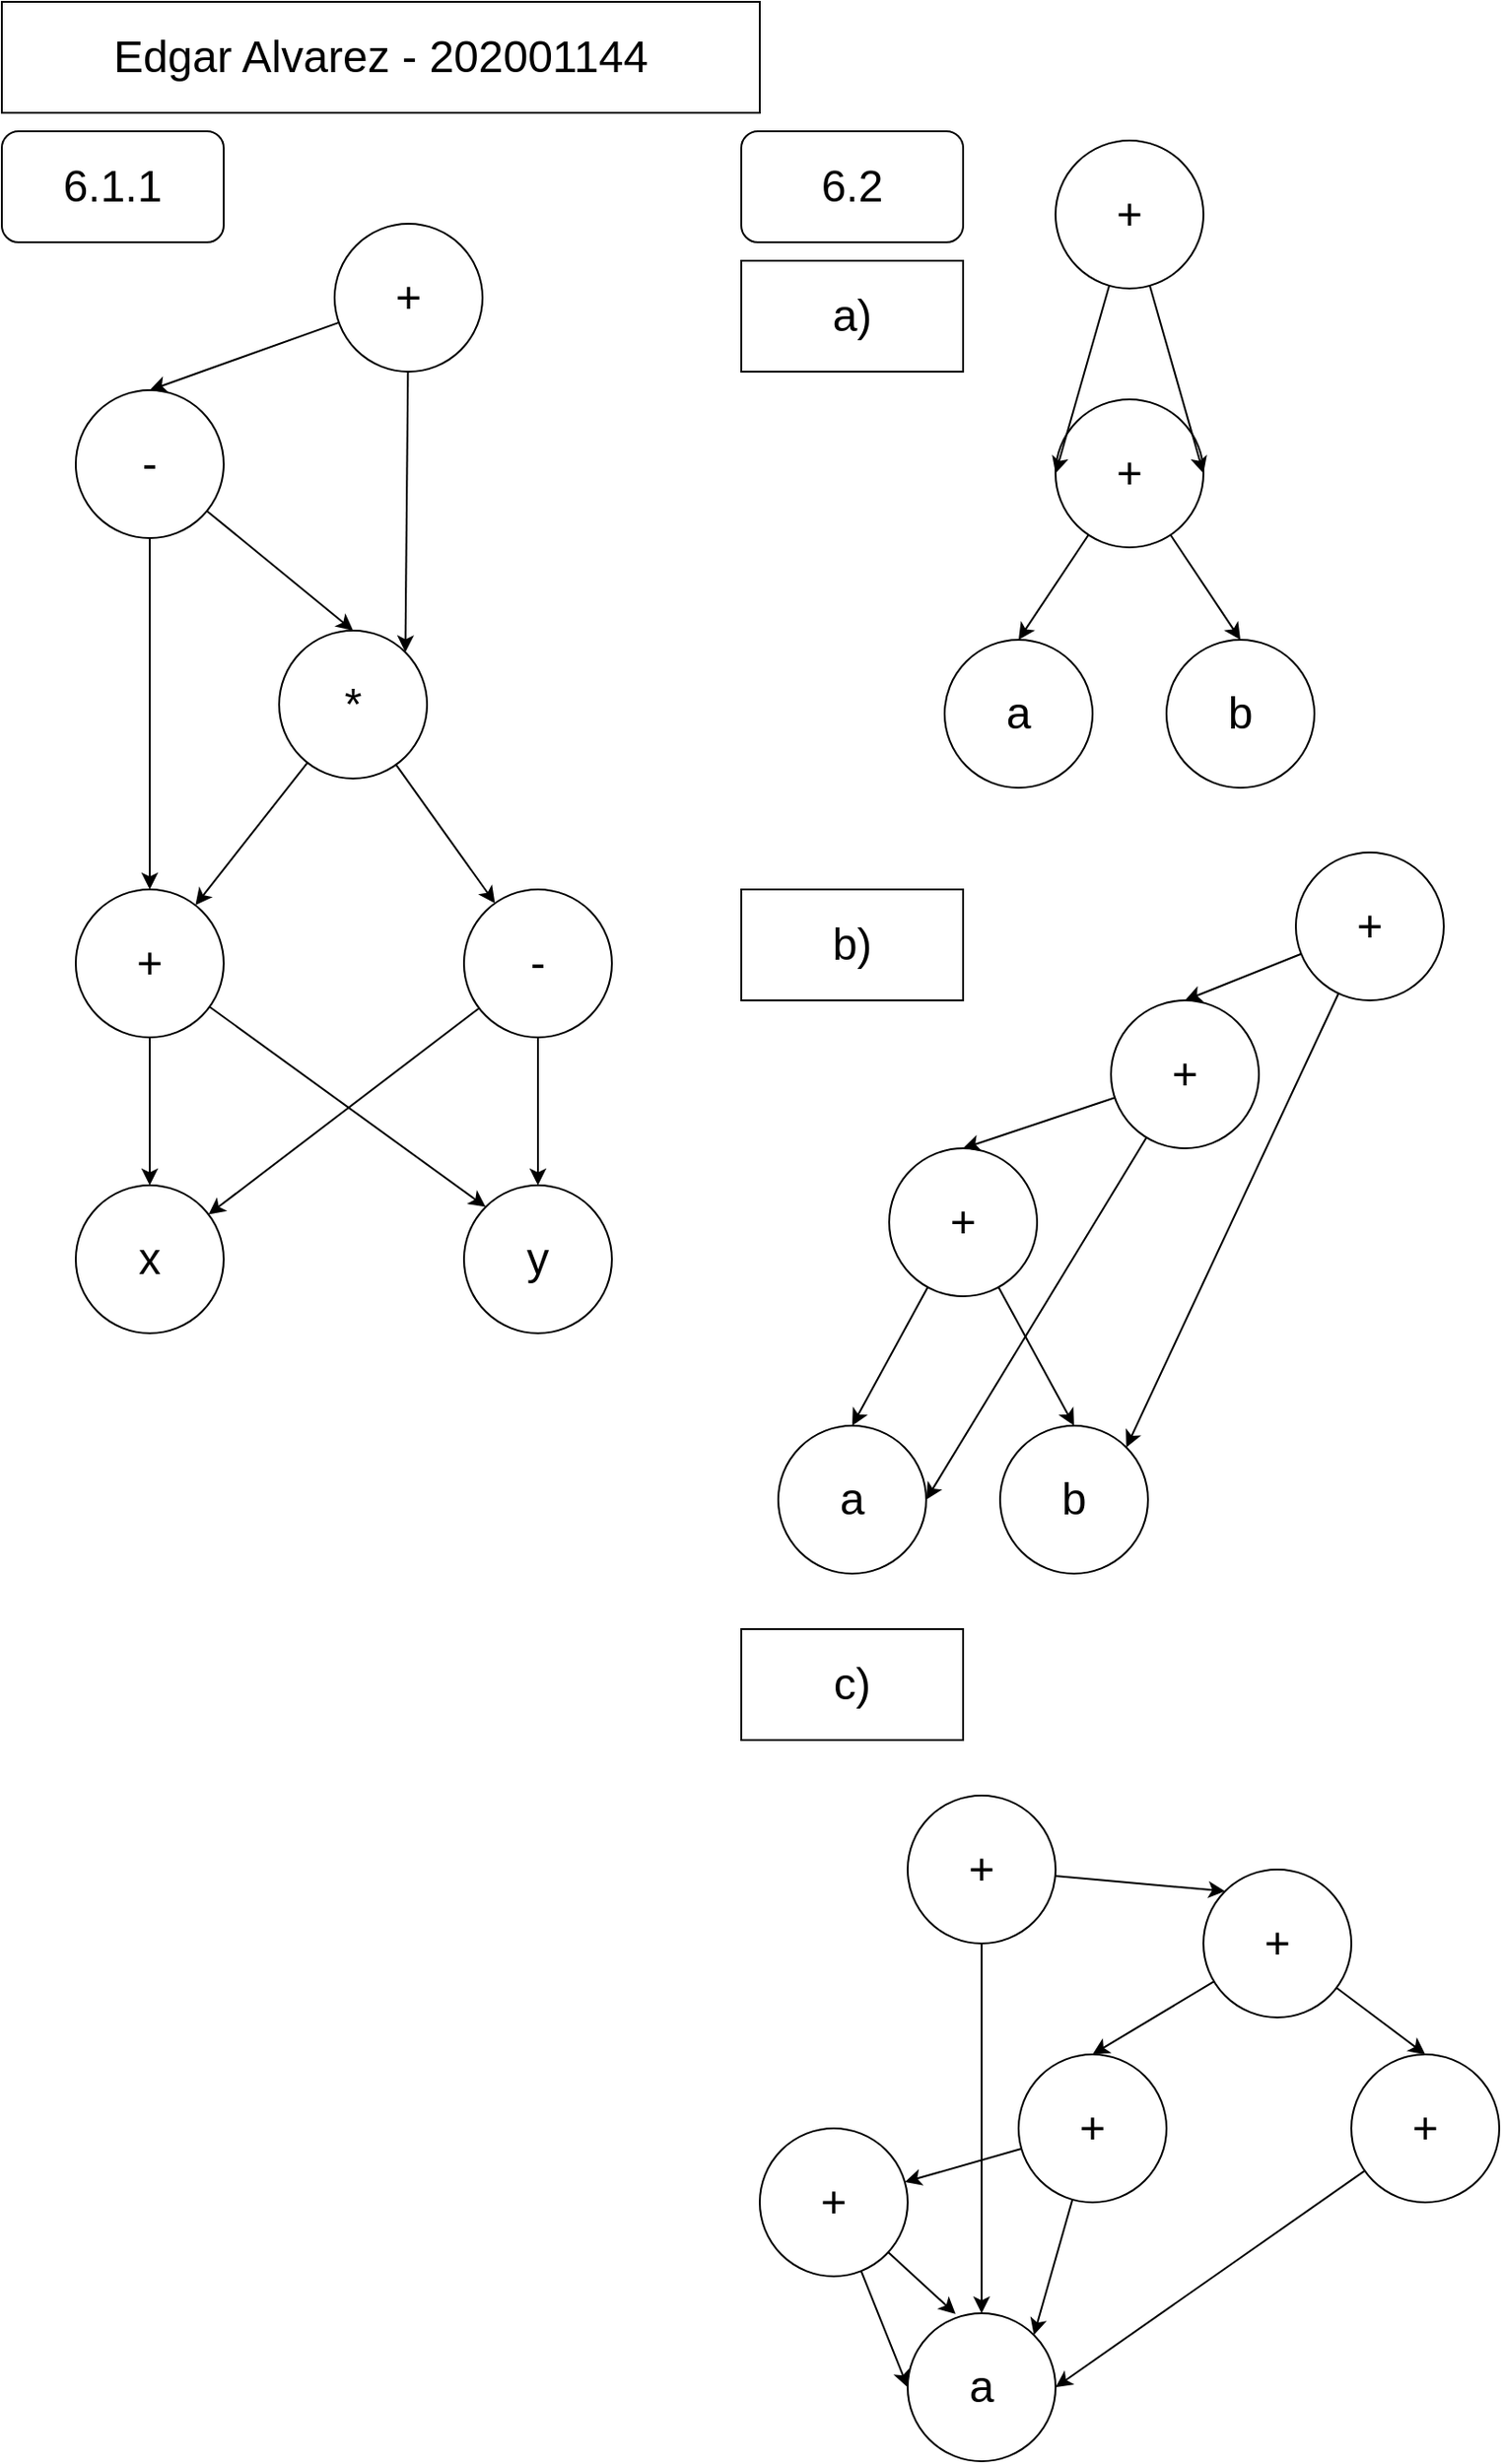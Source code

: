 <mxfile version="24.1.0" type="github">
  <diagram name="Page-1" id="ShOJZOdcozLiZB4Zi4mf">
    <mxGraphModel dx="1467" dy="767" grid="1" gridSize="10" guides="1" tooltips="1" connect="1" arrows="1" fold="1" page="1" pageScale="1" pageWidth="850" pageHeight="1400" math="0" shadow="0">
      <root>
        <mxCell id="0" />
        <mxCell id="1" parent="0" />
        <mxCell id="2BrftuQvteU4rKJWlO9--18" style="edgeStyle=none;rounded=0;orthogonalLoop=1;jettySize=auto;html=1;entryX=0.5;entryY=0;entryDx=0;entryDy=0;strokeColor=default;align=center;verticalAlign=middle;fontFamily=Helvetica;fontSize=24;fontColor=default;labelBackgroundColor=default;endArrow=classic;" edge="1" parent="1" source="2BrftuQvteU4rKJWlO9--1" target="2BrftuQvteU4rKJWlO9--4">
          <mxGeometry relative="1" as="geometry" />
        </mxCell>
        <mxCell id="2BrftuQvteU4rKJWlO9--19" style="edgeStyle=none;rounded=0;orthogonalLoop=1;jettySize=auto;html=1;entryX=0.5;entryY=0;entryDx=0;entryDy=0;strokeColor=default;align=center;verticalAlign=middle;fontFamily=Helvetica;fontSize=24;fontColor=default;labelBackgroundColor=default;endArrow=classic;" edge="1" parent="1" source="2BrftuQvteU4rKJWlO9--1" target="2BrftuQvteU4rKJWlO9--5">
          <mxGeometry relative="1" as="geometry" />
        </mxCell>
        <mxCell id="2BrftuQvteU4rKJWlO9--1" value="-" style="ellipse;whiteSpace=wrap;html=1;aspect=fixed;fontSize=24;" vertex="1" parent="1">
          <mxGeometry x="60" y="240" width="80" height="80" as="geometry" />
        </mxCell>
        <mxCell id="2BrftuQvteU4rKJWlO9--16" style="edgeStyle=none;rounded=0;orthogonalLoop=1;jettySize=auto;html=1;strokeColor=default;align=center;verticalAlign=middle;fontFamily=Helvetica;fontSize=24;fontColor=default;labelBackgroundColor=default;endArrow=classic;" edge="1" parent="1" source="2BrftuQvteU4rKJWlO9--4" target="2BrftuQvteU4rKJWlO9--5">
          <mxGeometry relative="1" as="geometry" />
        </mxCell>
        <mxCell id="2BrftuQvteU4rKJWlO9--17" style="edgeStyle=none;rounded=0;orthogonalLoop=1;jettySize=auto;html=1;strokeColor=default;align=center;verticalAlign=middle;fontFamily=Helvetica;fontSize=24;fontColor=default;labelBackgroundColor=default;endArrow=classic;" edge="1" parent="1" source="2BrftuQvteU4rKJWlO9--4" target="2BrftuQvteU4rKJWlO9--6">
          <mxGeometry relative="1" as="geometry" />
        </mxCell>
        <mxCell id="2BrftuQvteU4rKJWlO9--4" value="*" style="ellipse;whiteSpace=wrap;html=1;aspect=fixed;strokeColor=default;align=center;verticalAlign=middle;fontFamily=Helvetica;fontSize=24;fontColor=default;fillColor=default;" vertex="1" parent="1">
          <mxGeometry x="170" y="370" width="80" height="80" as="geometry" />
        </mxCell>
        <mxCell id="2BrftuQvteU4rKJWlO9--9" style="rounded=0;orthogonalLoop=1;jettySize=auto;html=1;fontFamily=Helvetica;fontSize=24;fontColor=default;" edge="1" parent="1" source="2BrftuQvteU4rKJWlO9--5" target="2BrftuQvteU4rKJWlO9--7">
          <mxGeometry relative="1" as="geometry" />
        </mxCell>
        <mxCell id="2BrftuQvteU4rKJWlO9--10" style="edgeStyle=none;rounded=0;orthogonalLoop=1;jettySize=auto;html=1;entryX=0;entryY=0;entryDx=0;entryDy=0;strokeColor=default;align=center;verticalAlign=middle;fontFamily=Helvetica;fontSize=24;fontColor=default;labelBackgroundColor=default;endArrow=classic;" edge="1" parent="1" source="2BrftuQvteU4rKJWlO9--5" target="2BrftuQvteU4rKJWlO9--8">
          <mxGeometry relative="1" as="geometry" />
        </mxCell>
        <mxCell id="2BrftuQvteU4rKJWlO9--5" value="+" style="ellipse;whiteSpace=wrap;html=1;aspect=fixed;strokeColor=default;align=center;verticalAlign=middle;fontFamily=Helvetica;fontSize=24;fontColor=default;fillColor=default;" vertex="1" parent="1">
          <mxGeometry x="60" y="510" width="80" height="80" as="geometry" />
        </mxCell>
        <mxCell id="2BrftuQvteU4rKJWlO9--23" style="edgeStyle=none;rounded=0;orthogonalLoop=1;jettySize=auto;html=1;strokeColor=default;align=center;verticalAlign=middle;fontFamily=Helvetica;fontSize=24;fontColor=default;labelBackgroundColor=default;endArrow=classic;" edge="1" parent="1" source="2BrftuQvteU4rKJWlO9--6" target="2BrftuQvteU4rKJWlO9--7">
          <mxGeometry relative="1" as="geometry" />
        </mxCell>
        <mxCell id="2BrftuQvteU4rKJWlO9--24" style="edgeStyle=none;rounded=0;orthogonalLoop=1;jettySize=auto;html=1;entryX=0.5;entryY=0;entryDx=0;entryDy=0;strokeColor=default;align=center;verticalAlign=middle;fontFamily=Helvetica;fontSize=24;fontColor=default;labelBackgroundColor=default;endArrow=classic;" edge="1" parent="1" source="2BrftuQvteU4rKJWlO9--6" target="2BrftuQvteU4rKJWlO9--8">
          <mxGeometry relative="1" as="geometry" />
        </mxCell>
        <mxCell id="2BrftuQvteU4rKJWlO9--6" value="-" style="ellipse;whiteSpace=wrap;html=1;aspect=fixed;strokeColor=default;align=center;verticalAlign=middle;fontFamily=Helvetica;fontSize=24;fontColor=default;fillColor=default;" vertex="1" parent="1">
          <mxGeometry x="270" y="510" width="80" height="80" as="geometry" />
        </mxCell>
        <mxCell id="2BrftuQvteU4rKJWlO9--7" value="x" style="ellipse;whiteSpace=wrap;html=1;aspect=fixed;strokeColor=default;align=center;verticalAlign=middle;fontFamily=Helvetica;fontSize=24;fontColor=default;fillColor=default;" vertex="1" parent="1">
          <mxGeometry x="60" y="670" width="80" height="80" as="geometry" />
        </mxCell>
        <mxCell id="2BrftuQvteU4rKJWlO9--8" value="y" style="ellipse;whiteSpace=wrap;html=1;aspect=fixed;strokeColor=default;align=center;verticalAlign=middle;fontFamily=Helvetica;fontSize=24;fontColor=default;fillColor=default;" vertex="1" parent="1">
          <mxGeometry x="270" y="670" width="80" height="80" as="geometry" />
        </mxCell>
        <mxCell id="2BrftuQvteU4rKJWlO9--22" style="edgeStyle=none;rounded=0;orthogonalLoop=1;jettySize=auto;html=1;entryX=1;entryY=0;entryDx=0;entryDy=0;strokeColor=default;align=center;verticalAlign=middle;fontFamily=Helvetica;fontSize=24;fontColor=default;labelBackgroundColor=default;endArrow=classic;" edge="1" parent="1" source="2BrftuQvteU4rKJWlO9--20" target="2BrftuQvteU4rKJWlO9--4">
          <mxGeometry relative="1" as="geometry" />
        </mxCell>
        <mxCell id="2BrftuQvteU4rKJWlO9--20" value="+" style="ellipse;whiteSpace=wrap;html=1;aspect=fixed;strokeColor=default;align=center;verticalAlign=middle;fontFamily=Helvetica;fontSize=24;fontColor=default;labelBackgroundColor=default;fillColor=default;" vertex="1" parent="1">
          <mxGeometry x="200" y="150" width="80" height="80" as="geometry" />
        </mxCell>
        <mxCell id="2BrftuQvteU4rKJWlO9--21" style="edgeStyle=none;rounded=0;orthogonalLoop=1;jettySize=auto;html=1;entryX=0.5;entryY=0;entryDx=0;entryDy=0;strokeColor=default;align=center;verticalAlign=middle;fontFamily=Helvetica;fontSize=24;fontColor=default;labelBackgroundColor=default;endArrow=classic;" edge="1" parent="1" source="2BrftuQvteU4rKJWlO9--20" target="2BrftuQvteU4rKJWlO9--1">
          <mxGeometry relative="1" as="geometry" />
        </mxCell>
        <mxCell id="2BrftuQvteU4rKJWlO9--25" value="Edgar Alvarez - 202001144" style="rounded=0;whiteSpace=wrap;html=1;strokeColor=default;align=center;verticalAlign=middle;fontFamily=Helvetica;fontSize=24;fontColor=default;labelBackgroundColor=default;fillColor=default;" vertex="1" parent="1">
          <mxGeometry x="20" y="30" width="410" height="60" as="geometry" />
        </mxCell>
        <mxCell id="2BrftuQvteU4rKJWlO9--26" value="6.1.1" style="rounded=1;whiteSpace=wrap;html=1;strokeColor=default;align=center;verticalAlign=middle;fontFamily=Helvetica;fontSize=24;fontColor=default;labelBackgroundColor=default;fillColor=default;" vertex="1" parent="1">
          <mxGeometry x="20" y="100" width="120" height="60" as="geometry" />
        </mxCell>
        <mxCell id="2BrftuQvteU4rKJWlO9--28" value="6.2" style="rounded=1;whiteSpace=wrap;html=1;strokeColor=default;align=center;verticalAlign=middle;fontFamily=Helvetica;fontSize=24;fontColor=default;labelBackgroundColor=default;fillColor=default;" vertex="1" parent="1">
          <mxGeometry x="420" y="100" width="120" height="60" as="geometry" />
        </mxCell>
        <mxCell id="2BrftuQvteU4rKJWlO9--29" value="a)" style="rounded=0;whiteSpace=wrap;html=1;strokeColor=default;align=center;verticalAlign=middle;fontFamily=Helvetica;fontSize=24;fontColor=default;labelBackgroundColor=default;fillColor=default;" vertex="1" parent="1">
          <mxGeometry x="420" y="170" width="120" height="60" as="geometry" />
        </mxCell>
        <mxCell id="2BrftuQvteU4rKJWlO9--33" style="edgeStyle=none;rounded=0;orthogonalLoop=1;jettySize=auto;html=1;entryX=0.5;entryY=0;entryDx=0;entryDy=0;strokeColor=default;align=center;verticalAlign=middle;fontFamily=Helvetica;fontSize=24;fontColor=default;labelBackgroundColor=default;endArrow=classic;" edge="1" parent="1" source="2BrftuQvteU4rKJWlO9--30" target="2BrftuQvteU4rKJWlO9--31">
          <mxGeometry relative="1" as="geometry" />
        </mxCell>
        <mxCell id="2BrftuQvteU4rKJWlO9--34" style="edgeStyle=none;rounded=0;orthogonalLoop=1;jettySize=auto;html=1;entryX=0.5;entryY=0;entryDx=0;entryDy=0;strokeColor=default;align=center;verticalAlign=middle;fontFamily=Helvetica;fontSize=24;fontColor=default;labelBackgroundColor=default;endArrow=classic;" edge="1" parent="1" source="2BrftuQvteU4rKJWlO9--30" target="2BrftuQvteU4rKJWlO9--32">
          <mxGeometry relative="1" as="geometry" />
        </mxCell>
        <mxCell id="2BrftuQvteU4rKJWlO9--30" value="+" style="ellipse;whiteSpace=wrap;html=1;aspect=fixed;strokeColor=default;align=center;verticalAlign=middle;fontFamily=Helvetica;fontSize=24;fontColor=default;labelBackgroundColor=default;fillColor=default;" vertex="1" parent="1">
          <mxGeometry x="590" y="245" width="80" height="80" as="geometry" />
        </mxCell>
        <mxCell id="2BrftuQvteU4rKJWlO9--31" value="a" style="ellipse;whiteSpace=wrap;html=1;aspect=fixed;strokeColor=default;align=center;verticalAlign=middle;fontFamily=Helvetica;fontSize=24;fontColor=default;labelBackgroundColor=default;fillColor=default;" vertex="1" parent="1">
          <mxGeometry x="530" y="375" width="80" height="80" as="geometry" />
        </mxCell>
        <mxCell id="2BrftuQvteU4rKJWlO9--32" value="b" style="ellipse;whiteSpace=wrap;html=1;aspect=fixed;strokeColor=default;align=center;verticalAlign=middle;fontFamily=Helvetica;fontSize=24;fontColor=default;labelBackgroundColor=default;fillColor=default;" vertex="1" parent="1">
          <mxGeometry x="650" y="375" width="80" height="80" as="geometry" />
        </mxCell>
        <mxCell id="2BrftuQvteU4rKJWlO9--37" style="edgeStyle=none;rounded=0;orthogonalLoop=1;jettySize=auto;html=1;entryX=0;entryY=0.5;entryDx=0;entryDy=0;strokeColor=default;align=center;verticalAlign=middle;fontFamily=Helvetica;fontSize=24;fontColor=default;labelBackgroundColor=default;endArrow=classic;" edge="1" parent="1" source="2BrftuQvteU4rKJWlO9--35" target="2BrftuQvteU4rKJWlO9--30">
          <mxGeometry relative="1" as="geometry" />
        </mxCell>
        <mxCell id="2BrftuQvteU4rKJWlO9--38" style="edgeStyle=none;rounded=0;orthogonalLoop=1;jettySize=auto;html=1;entryX=1;entryY=0.5;entryDx=0;entryDy=0;strokeColor=default;align=center;verticalAlign=middle;fontFamily=Helvetica;fontSize=24;fontColor=default;labelBackgroundColor=default;endArrow=classic;" edge="1" parent="1" source="2BrftuQvteU4rKJWlO9--35" target="2BrftuQvteU4rKJWlO9--30">
          <mxGeometry relative="1" as="geometry" />
        </mxCell>
        <mxCell id="2BrftuQvteU4rKJWlO9--35" value="+" style="ellipse;whiteSpace=wrap;html=1;aspect=fixed;strokeColor=default;align=center;verticalAlign=middle;fontFamily=Helvetica;fontSize=24;fontColor=default;labelBackgroundColor=default;fillColor=default;" vertex="1" parent="1">
          <mxGeometry x="590" y="105" width="80" height="80" as="geometry" />
        </mxCell>
        <mxCell id="2BrftuQvteU4rKJWlO9--39" value="b)" style="rounded=0;whiteSpace=wrap;html=1;strokeColor=default;align=center;verticalAlign=middle;fontFamily=Helvetica;fontSize=24;fontColor=default;labelBackgroundColor=default;fillColor=default;" vertex="1" parent="1">
          <mxGeometry x="420" y="510" width="120" height="60" as="geometry" />
        </mxCell>
        <mxCell id="2BrftuQvteU4rKJWlO9--40" value="a" style="ellipse;whiteSpace=wrap;html=1;aspect=fixed;strokeColor=default;align=center;verticalAlign=middle;fontFamily=Helvetica;fontSize=24;fontColor=default;labelBackgroundColor=default;fillColor=default;" vertex="1" parent="1">
          <mxGeometry x="440" y="800" width="80" height="80" as="geometry" />
        </mxCell>
        <mxCell id="2BrftuQvteU4rKJWlO9--41" value="b" style="ellipse;whiteSpace=wrap;html=1;aspect=fixed;strokeColor=default;align=center;verticalAlign=middle;fontFamily=Helvetica;fontSize=24;fontColor=default;labelBackgroundColor=default;fillColor=default;" vertex="1" parent="1">
          <mxGeometry x="560" y="800" width="80" height="80" as="geometry" />
        </mxCell>
        <mxCell id="2BrftuQvteU4rKJWlO9--43" style="edgeStyle=none;rounded=0;orthogonalLoop=1;jettySize=auto;html=1;entryX=0.5;entryY=0;entryDx=0;entryDy=0;strokeColor=default;align=center;verticalAlign=middle;fontFamily=Helvetica;fontSize=24;fontColor=default;labelBackgroundColor=default;endArrow=classic;" edge="1" parent="1" source="2BrftuQvteU4rKJWlO9--42" target="2BrftuQvteU4rKJWlO9--40">
          <mxGeometry relative="1" as="geometry" />
        </mxCell>
        <mxCell id="2BrftuQvteU4rKJWlO9--44" style="edgeStyle=none;rounded=0;orthogonalLoop=1;jettySize=auto;html=1;entryX=0.5;entryY=0;entryDx=0;entryDy=0;strokeColor=default;align=center;verticalAlign=middle;fontFamily=Helvetica;fontSize=24;fontColor=default;labelBackgroundColor=default;endArrow=classic;" edge="1" parent="1" source="2BrftuQvteU4rKJWlO9--42" target="2BrftuQvteU4rKJWlO9--41">
          <mxGeometry relative="1" as="geometry" />
        </mxCell>
        <mxCell id="2BrftuQvteU4rKJWlO9--42" value="+" style="ellipse;whiteSpace=wrap;html=1;aspect=fixed;strokeColor=default;align=center;verticalAlign=middle;fontFamily=Helvetica;fontSize=24;fontColor=default;labelBackgroundColor=default;fillColor=default;" vertex="1" parent="1">
          <mxGeometry x="500" y="650" width="80" height="80" as="geometry" />
        </mxCell>
        <mxCell id="2BrftuQvteU4rKJWlO9--48" style="edgeStyle=none;rounded=0;orthogonalLoop=1;jettySize=auto;html=1;entryX=0.5;entryY=0;entryDx=0;entryDy=0;strokeColor=default;align=center;verticalAlign=middle;fontFamily=Helvetica;fontSize=24;fontColor=default;labelBackgroundColor=default;endArrow=classic;" edge="1" parent="1" source="2BrftuQvteU4rKJWlO9--47" target="2BrftuQvteU4rKJWlO9--42">
          <mxGeometry relative="1" as="geometry" />
        </mxCell>
        <mxCell id="2BrftuQvteU4rKJWlO9--49" style="edgeStyle=none;rounded=0;orthogonalLoop=1;jettySize=auto;html=1;strokeColor=default;align=center;verticalAlign=middle;fontFamily=Helvetica;fontSize=24;fontColor=default;labelBackgroundColor=default;endArrow=classic;entryX=1;entryY=0.5;entryDx=0;entryDy=0;" edge="1" parent="1" source="2BrftuQvteU4rKJWlO9--47" target="2BrftuQvteU4rKJWlO9--40">
          <mxGeometry relative="1" as="geometry">
            <mxPoint x="640" y="670" as="targetPoint" />
          </mxGeometry>
        </mxCell>
        <mxCell id="2BrftuQvteU4rKJWlO9--47" value="+" style="ellipse;whiteSpace=wrap;html=1;aspect=fixed;strokeColor=default;align=center;verticalAlign=middle;fontFamily=Helvetica;fontSize=24;fontColor=default;labelBackgroundColor=default;fillColor=default;" vertex="1" parent="1">
          <mxGeometry x="620" y="570" width="80" height="80" as="geometry" />
        </mxCell>
        <mxCell id="2BrftuQvteU4rKJWlO9--51" style="edgeStyle=none;rounded=0;orthogonalLoop=1;jettySize=auto;html=1;entryX=0.5;entryY=0;entryDx=0;entryDy=0;strokeColor=default;align=center;verticalAlign=middle;fontFamily=Helvetica;fontSize=24;fontColor=default;labelBackgroundColor=default;endArrow=classic;" edge="1" parent="1" source="2BrftuQvteU4rKJWlO9--50" target="2BrftuQvteU4rKJWlO9--47">
          <mxGeometry relative="1" as="geometry" />
        </mxCell>
        <mxCell id="2BrftuQvteU4rKJWlO9--52" style="edgeStyle=none;rounded=0;orthogonalLoop=1;jettySize=auto;html=1;entryX=1;entryY=0;entryDx=0;entryDy=0;strokeColor=default;align=center;verticalAlign=middle;fontFamily=Helvetica;fontSize=24;fontColor=default;labelBackgroundColor=default;endArrow=classic;" edge="1" parent="1" source="2BrftuQvteU4rKJWlO9--50" target="2BrftuQvteU4rKJWlO9--41">
          <mxGeometry relative="1" as="geometry" />
        </mxCell>
        <mxCell id="2BrftuQvteU4rKJWlO9--50" value="+" style="ellipse;whiteSpace=wrap;html=1;aspect=fixed;strokeColor=default;align=center;verticalAlign=middle;fontFamily=Helvetica;fontSize=24;fontColor=default;labelBackgroundColor=default;fillColor=default;" vertex="1" parent="1">
          <mxGeometry x="720" y="490" width="80" height="80" as="geometry" />
        </mxCell>
        <mxCell id="2BrftuQvteU4rKJWlO9--53" value="c)" style="rounded=0;whiteSpace=wrap;html=1;strokeColor=default;align=center;verticalAlign=middle;fontFamily=Helvetica;fontSize=24;fontColor=default;labelBackgroundColor=default;fillColor=default;" vertex="1" parent="1">
          <mxGeometry x="420" y="910" width="120" height="60" as="geometry" />
        </mxCell>
        <mxCell id="2BrftuQvteU4rKJWlO9--55" value="a" style="ellipse;whiteSpace=wrap;html=1;aspect=fixed;strokeColor=default;align=center;verticalAlign=middle;fontFamily=Helvetica;fontSize=24;fontColor=default;labelBackgroundColor=default;fillColor=default;" vertex="1" parent="1">
          <mxGeometry x="510" y="1280" width="80" height="80" as="geometry" />
        </mxCell>
        <mxCell id="2BrftuQvteU4rKJWlO9--58" style="edgeStyle=none;rounded=0;orthogonalLoop=1;jettySize=auto;html=1;entryX=0;entryY=0.5;entryDx=0;entryDy=0;strokeColor=default;align=center;verticalAlign=middle;fontFamily=Helvetica;fontSize=24;fontColor=default;labelBackgroundColor=default;endArrow=classic;" edge="1" parent="1" source="2BrftuQvteU4rKJWlO9--57" target="2BrftuQvteU4rKJWlO9--55">
          <mxGeometry relative="1" as="geometry" />
        </mxCell>
        <mxCell id="2BrftuQvteU4rKJWlO9--59" style="edgeStyle=none;rounded=0;orthogonalLoop=1;jettySize=auto;html=1;entryX=0.324;entryY=0.005;entryDx=0;entryDy=0;strokeColor=default;align=center;verticalAlign=middle;fontFamily=Helvetica;fontSize=24;fontColor=default;labelBackgroundColor=default;endArrow=classic;entryPerimeter=0;" edge="1" parent="1" source="2BrftuQvteU4rKJWlO9--57" target="2BrftuQvteU4rKJWlO9--55">
          <mxGeometry relative="1" as="geometry" />
        </mxCell>
        <mxCell id="2BrftuQvteU4rKJWlO9--57" value="+" style="ellipse;whiteSpace=wrap;html=1;aspect=fixed;strokeColor=default;align=center;verticalAlign=middle;fontFamily=Helvetica;fontSize=24;fontColor=default;labelBackgroundColor=default;fillColor=default;" vertex="1" parent="1">
          <mxGeometry x="430" y="1180" width="80" height="80" as="geometry" />
        </mxCell>
        <mxCell id="2BrftuQvteU4rKJWlO9--61" style="edgeStyle=none;rounded=0;orthogonalLoop=1;jettySize=auto;html=1;strokeColor=default;align=center;verticalAlign=middle;fontFamily=Helvetica;fontSize=24;fontColor=default;labelBackgroundColor=default;endArrow=classic;" edge="1" parent="1" source="2BrftuQvteU4rKJWlO9--60" target="2BrftuQvteU4rKJWlO9--57">
          <mxGeometry relative="1" as="geometry" />
        </mxCell>
        <mxCell id="2BrftuQvteU4rKJWlO9--69" style="edgeStyle=none;rounded=0;orthogonalLoop=1;jettySize=auto;html=1;entryX=1;entryY=0;entryDx=0;entryDy=0;strokeColor=default;align=center;verticalAlign=middle;fontFamily=Helvetica;fontSize=24;fontColor=default;labelBackgroundColor=default;endArrow=classic;" edge="1" parent="1" source="2BrftuQvteU4rKJWlO9--60" target="2BrftuQvteU4rKJWlO9--55">
          <mxGeometry relative="1" as="geometry" />
        </mxCell>
        <mxCell id="2BrftuQvteU4rKJWlO9--60" value="+" style="ellipse;whiteSpace=wrap;html=1;aspect=fixed;strokeColor=default;align=center;verticalAlign=middle;fontFamily=Helvetica;fontSize=24;fontColor=default;labelBackgroundColor=default;fillColor=default;" vertex="1" parent="1">
          <mxGeometry x="570" y="1140" width="80" height="80" as="geometry" />
        </mxCell>
        <mxCell id="2BrftuQvteU4rKJWlO9--71" style="edgeStyle=none;rounded=0;orthogonalLoop=1;jettySize=auto;html=1;entryX=0;entryY=0;entryDx=0;entryDy=0;strokeColor=default;align=center;verticalAlign=middle;fontFamily=Helvetica;fontSize=24;fontColor=default;labelBackgroundColor=default;endArrow=classic;" edge="1" parent="1" source="2BrftuQvteU4rKJWlO9--62" target="2BrftuQvteU4rKJWlO9--64">
          <mxGeometry relative="1" as="geometry" />
        </mxCell>
        <mxCell id="2BrftuQvteU4rKJWlO9--72" style="edgeStyle=none;rounded=0;orthogonalLoop=1;jettySize=auto;html=1;entryX=0.5;entryY=0;entryDx=0;entryDy=0;strokeColor=default;align=center;verticalAlign=middle;fontFamily=Helvetica;fontSize=24;fontColor=default;labelBackgroundColor=default;endArrow=classic;" edge="1" parent="1" source="2BrftuQvteU4rKJWlO9--62" target="2BrftuQvteU4rKJWlO9--55">
          <mxGeometry relative="1" as="geometry" />
        </mxCell>
        <mxCell id="2BrftuQvteU4rKJWlO9--62" value="+" style="ellipse;whiteSpace=wrap;html=1;aspect=fixed;strokeColor=default;align=center;verticalAlign=middle;fontFamily=Helvetica;fontSize=24;fontColor=default;labelBackgroundColor=default;fillColor=default;" vertex="1" parent="1">
          <mxGeometry x="510" y="1000" width="80" height="80" as="geometry" />
        </mxCell>
        <mxCell id="2BrftuQvteU4rKJWlO9--70" style="edgeStyle=none;rounded=0;orthogonalLoop=1;jettySize=auto;html=1;entryX=1;entryY=0.5;entryDx=0;entryDy=0;strokeColor=default;align=center;verticalAlign=middle;fontFamily=Helvetica;fontSize=24;fontColor=default;labelBackgroundColor=default;endArrow=classic;" edge="1" parent="1" source="2BrftuQvteU4rKJWlO9--63" target="2BrftuQvteU4rKJWlO9--55">
          <mxGeometry relative="1" as="geometry" />
        </mxCell>
        <mxCell id="2BrftuQvteU4rKJWlO9--63" value="+" style="ellipse;whiteSpace=wrap;html=1;aspect=fixed;strokeColor=default;align=center;verticalAlign=middle;fontFamily=Helvetica;fontSize=24;fontColor=default;labelBackgroundColor=default;fillColor=default;" vertex="1" parent="1">
          <mxGeometry x="750" y="1140" width="80" height="80" as="geometry" />
        </mxCell>
        <mxCell id="2BrftuQvteU4rKJWlO9--67" style="edgeStyle=none;rounded=0;orthogonalLoop=1;jettySize=auto;html=1;entryX=0.5;entryY=0;entryDx=0;entryDy=0;strokeColor=default;align=center;verticalAlign=middle;fontFamily=Helvetica;fontSize=24;fontColor=default;labelBackgroundColor=default;endArrow=classic;" edge="1" parent="1" source="2BrftuQvteU4rKJWlO9--64" target="2BrftuQvteU4rKJWlO9--60">
          <mxGeometry relative="1" as="geometry" />
        </mxCell>
        <mxCell id="2BrftuQvteU4rKJWlO9--68" style="edgeStyle=none;rounded=0;orthogonalLoop=1;jettySize=auto;html=1;entryX=0.5;entryY=0;entryDx=0;entryDy=0;strokeColor=default;align=center;verticalAlign=middle;fontFamily=Helvetica;fontSize=24;fontColor=default;labelBackgroundColor=default;endArrow=classic;" edge="1" parent="1" source="2BrftuQvteU4rKJWlO9--64" target="2BrftuQvteU4rKJWlO9--63">
          <mxGeometry relative="1" as="geometry" />
        </mxCell>
        <mxCell id="2BrftuQvteU4rKJWlO9--64" value="+" style="ellipse;whiteSpace=wrap;html=1;aspect=fixed;strokeColor=default;align=center;verticalAlign=middle;fontFamily=Helvetica;fontSize=24;fontColor=default;labelBackgroundColor=default;fillColor=default;" vertex="1" parent="1">
          <mxGeometry x="670" y="1040" width="80" height="80" as="geometry" />
        </mxCell>
      </root>
    </mxGraphModel>
  </diagram>
</mxfile>
